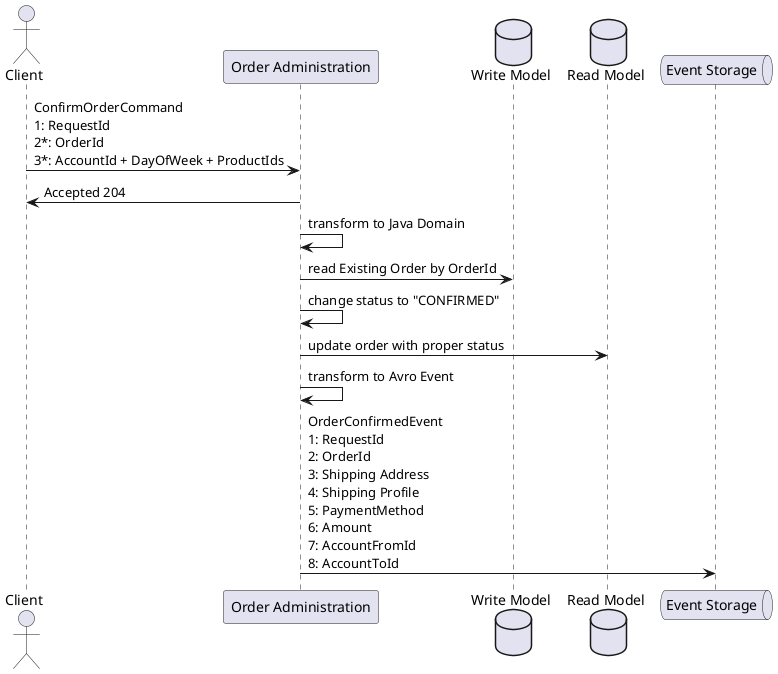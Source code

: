 @startuml
'https://plantuml.com/sequence-diagram

actor Client as C
participant "Order Administration" as OA
database "Write Model" as WM
database "Read Model" as RM
queue "Event Storage" as ESG

C -> OA: ConfirmOrderCommand\n1: RequestId\n2*: OrderId\n3*: AccountId + DayOfWeek + ProductIds
OA -> C: Accepted 204
OA -> OA: transform to Java Domain

OA -> WM: read Existing Order by OrderId
OA -> OA: change status to "CONFIRMED"
OA -> RM: update order with proper status

OA -> OA: transform to Avro Event
OA -> ESG: OrderConfirmedEvent\n1: RequestId\n2: OrderId\n3: Shipping Address\n4: Shipping Profile\n5: PaymentMethod\n6: Amount\n7: AccountFromId\n8: AccountToId

@enduml